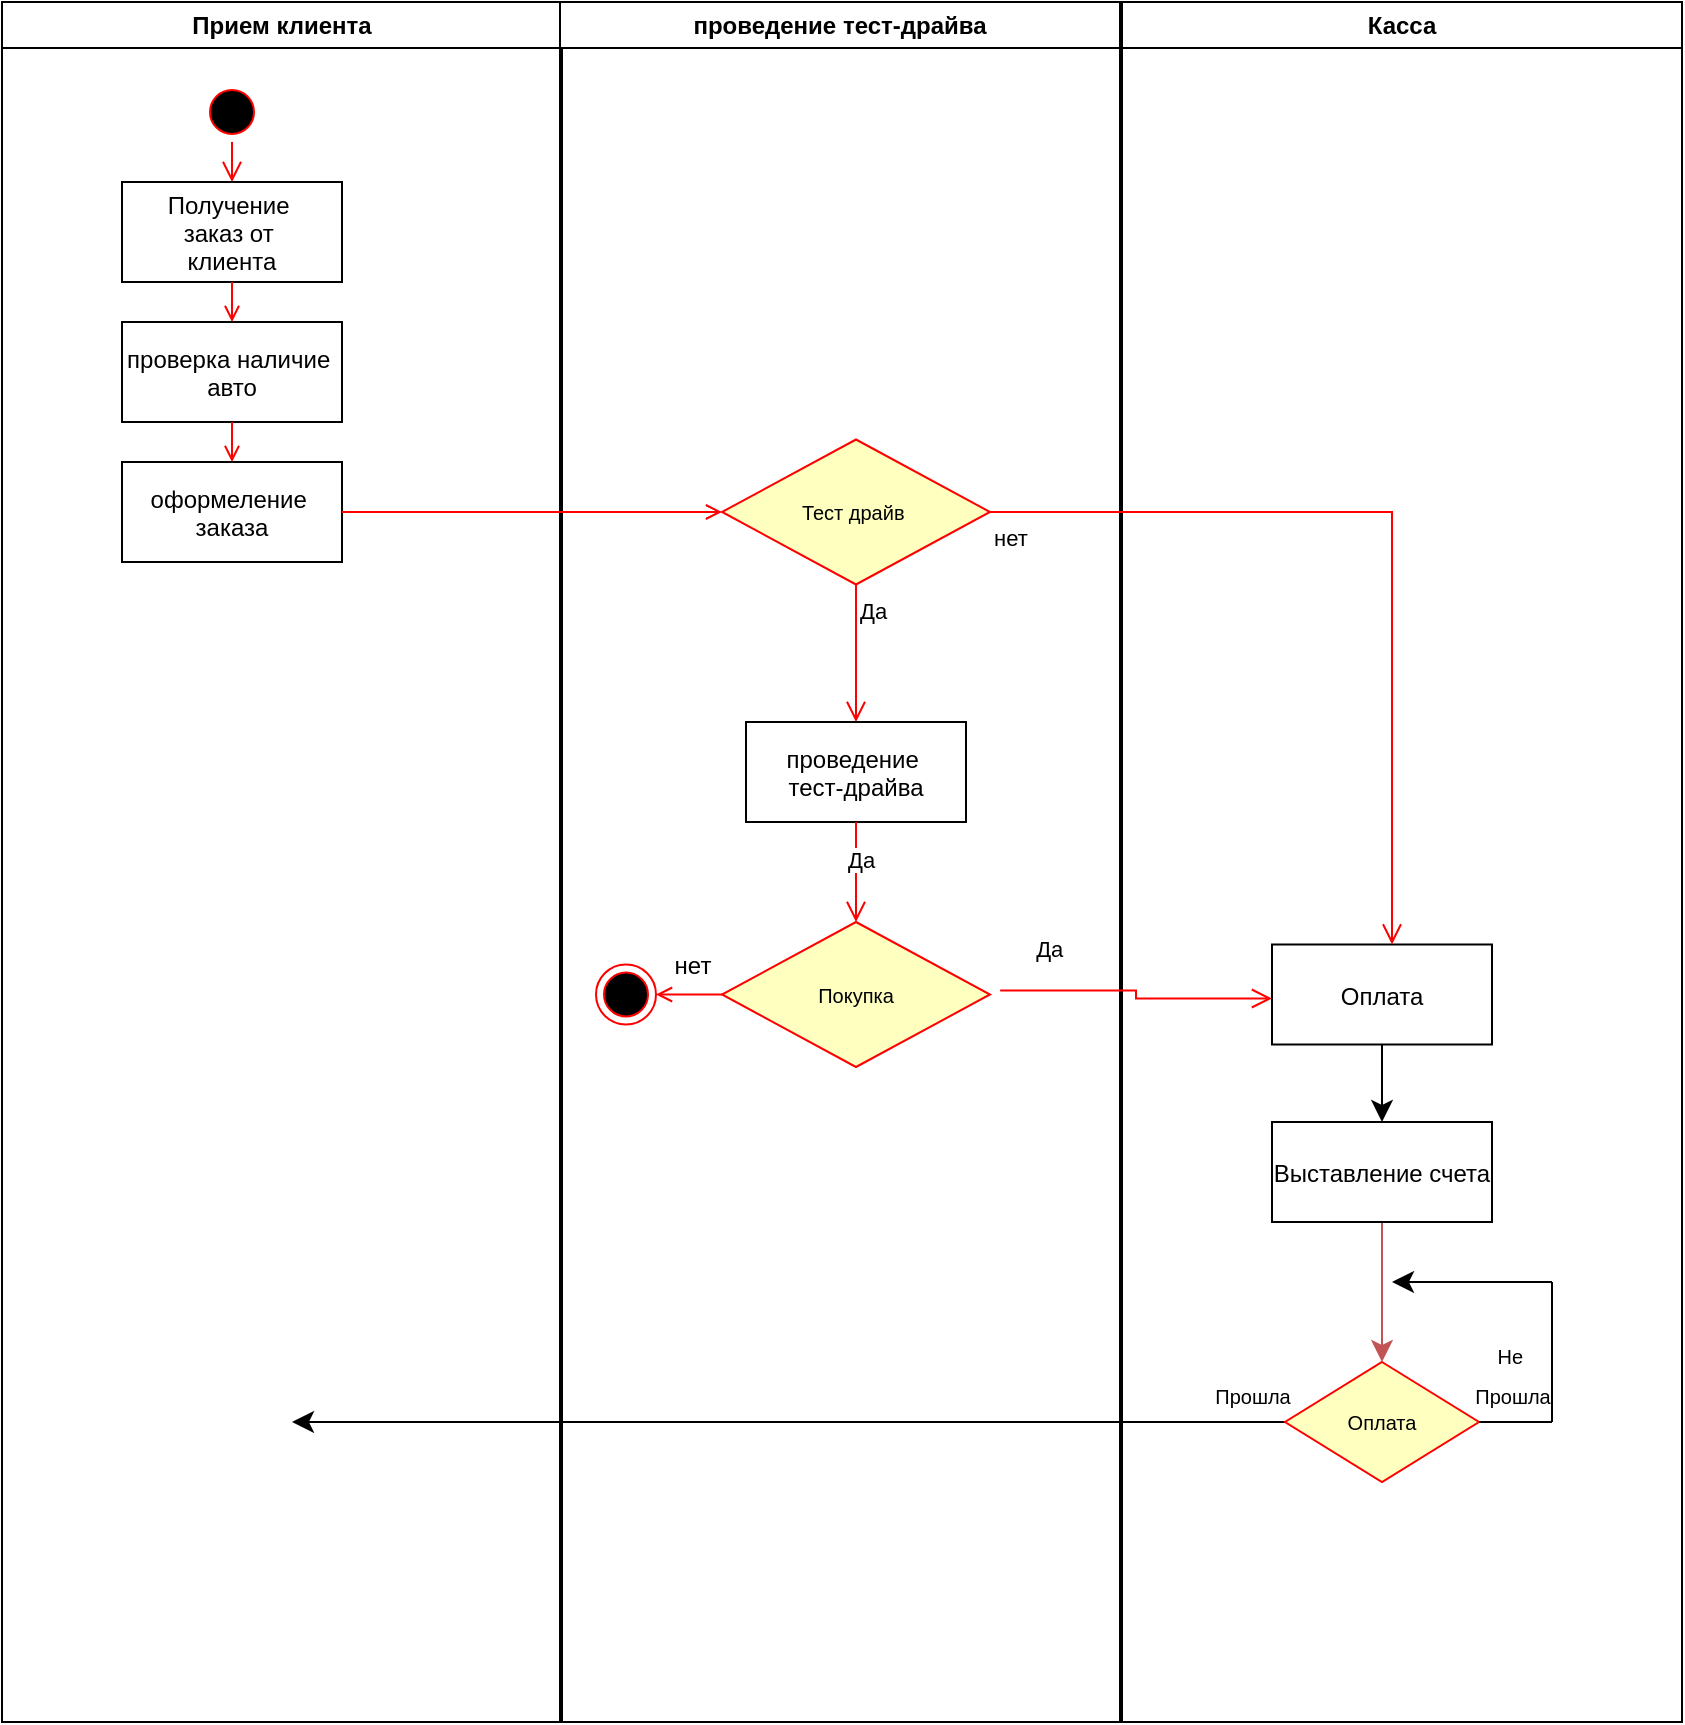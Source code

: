 <mxfile version="24.2.8" type="github" pages="2">
  <diagram name="Page-1" id="e7e014a7-5840-1c2e-5031-d8a46d1fe8dd">
    <mxGraphModel dx="1018" dy="630" grid="1" gridSize="10" guides="1" tooltips="1" connect="1" arrows="1" fold="1" page="1" pageScale="1" pageWidth="1169" pageHeight="826" background="none" math="0" shadow="0">
      <root>
        <mxCell id="0" />
        <mxCell id="1" parent="0" />
        <mxCell id="2" value="Прием клиента" style="swimlane;whiteSpace=wrap" parent="1" vertex="1">
          <mxGeometry x="25" y="110" width="280" height="860" as="geometry" />
        </mxCell>
        <mxCell id="5" value="" style="ellipse;shape=startState;fillColor=#000000;strokeColor=#ff0000;" parent="2" vertex="1">
          <mxGeometry x="100" y="40" width="30" height="30" as="geometry" />
        </mxCell>
        <mxCell id="6" value="" style="edgeStyle=elbowEdgeStyle;elbow=horizontal;verticalAlign=bottom;endArrow=open;endSize=8;strokeColor=#FF0000;endFill=1;rounded=0" parent="2" source="5" target="7" edge="1">
          <mxGeometry x="100" y="40" as="geometry">
            <mxPoint x="115" y="110" as="targetPoint" />
          </mxGeometry>
        </mxCell>
        <mxCell id="7" value="Получение &#xa;заказ от &#xa;клиента" style="" parent="2" vertex="1">
          <mxGeometry x="60" y="90" width="110" height="50" as="geometry" />
        </mxCell>
        <mxCell id="8" value="проверка наличие &#xa;авто" style="" parent="2" vertex="1">
          <mxGeometry x="60" y="160" width="110" height="50" as="geometry" />
        </mxCell>
        <mxCell id="9" value="" style="endArrow=open;strokeColor=#FF0000;endFill=1;rounded=0" parent="2" source="7" target="8" edge="1">
          <mxGeometry relative="1" as="geometry" />
        </mxCell>
        <mxCell id="10" value="оформеление &#xa;заказа" style="" parent="2" vertex="1">
          <mxGeometry x="60" y="230" width="110" height="50" as="geometry" />
        </mxCell>
        <mxCell id="11" value="" style="endArrow=open;strokeColor=#FF0000;endFill=1;rounded=0" parent="2" source="8" target="10" edge="1">
          <mxGeometry relative="1" as="geometry" />
        </mxCell>
        <mxCell id="3" value="проведение тест-драйва" style="swimlane;whiteSpace=wrap" parent="1" vertex="1">
          <mxGeometry x="304" y="110" width="280" height="860" as="geometry" />
        </mxCell>
        <mxCell id="21" value="Тест драйв " style="rhombus;fillColor=#ffffc0;strokeColor=#ff0000;fontSize=10;" parent="3" vertex="1">
          <mxGeometry x="81" y="218.75" width="134" height="72.5" as="geometry" />
        </mxCell>
        <mxCell id="23" value="Да " style="edgeStyle=elbowEdgeStyle;elbow=horizontal;align=left;verticalAlign=top;endArrow=open;endSize=8;strokeColor=#FF0000;endFill=1;rounded=0;entryX=0.5;entryY=0;entryDx=0;entryDy=0;" parent="3" source="21" target="_WSNN6Pf5bvZOzHEQaGi-44" edge="1">
          <mxGeometry x="-1" relative="1" as="geometry">
            <mxPoint x="147.8" y="338.33" as="targetPoint" />
            <mxPoint x="147.8" y="272.497" as="sourcePoint" />
          </mxGeometry>
        </mxCell>
        <mxCell id="_WSNN6Pf5bvZOzHEQaGi-44" value="проведение &#xa;тест-драйва" style="" vertex="1" parent="3">
          <mxGeometry x="93" y="360" width="110" height="50" as="geometry" />
        </mxCell>
        <mxCell id="_WSNN6Pf5bvZOzHEQaGi-46" value="Покупка" style="rhombus;fillColor=#ffffc0;strokeColor=#ff0000;fontSize=10;" vertex="1" parent="3">
          <mxGeometry x="81" y="460" width="134" height="72.5" as="geometry" />
        </mxCell>
        <mxCell id="_WSNN6Pf5bvZOzHEQaGi-48" value="Да " style="edgeStyle=elbowEdgeStyle;elbow=horizontal;align=left;verticalAlign=top;endArrow=open;endSize=8;strokeColor=#FF0000;endFill=1;rounded=0;entryX=0.5;entryY=0;entryDx=0;entryDy=0;exitX=0.5;exitY=1;exitDx=0;exitDy=0;" edge="1" parent="3" source="_WSNN6Pf5bvZOzHEQaGi-44" target="_WSNN6Pf5bvZOzHEQaGi-46">
          <mxGeometry x="1" y="-74" relative="1" as="geometry">
            <mxPoint x="166" y="479" as="targetPoint" />
            <mxPoint x="166" y="410" as="sourcePoint" />
            <mxPoint x="68" y="-44" as="offset" />
          </mxGeometry>
        </mxCell>
        <mxCell id="38" value="" style="ellipse;shape=endState;fillColor=#000000;strokeColor=#ff0000" parent="3" vertex="1">
          <mxGeometry x="18" y="481.25" width="30" height="30" as="geometry" />
        </mxCell>
        <mxCell id="39" value="" style="endArrow=open;strokeColor=#FF0000;endFill=1;rounded=0;exitX=0;exitY=0.5;exitDx=0;exitDy=0;" parent="3" source="_WSNN6Pf5bvZOzHEQaGi-46" target="38" edge="1">
          <mxGeometry relative="1" as="geometry">
            <mxPoint x="93" y="496.25" as="sourcePoint" />
          </mxGeometry>
        </mxCell>
        <mxCell id="_WSNN6Pf5bvZOzHEQaGi-50" value="нет" style="edgeLabel;html=1;align=center;verticalAlign=middle;resizable=0;points=[];fontSize=12;" vertex="1" connectable="0" parent="39">
          <mxGeometry x="-0.079" y="1" relative="1" as="geometry">
            <mxPoint y="-16" as="offset" />
          </mxGeometry>
        </mxCell>
        <mxCell id="_WSNN6Pf5bvZOzHEQaGi-57" style="edgeStyle=none;curved=1;rounded=0;orthogonalLoop=1;jettySize=auto;html=1;fontSize=12;startSize=8;endSize=8;exitX=0;exitY=0.5;exitDx=0;exitDy=0;" edge="1" parent="3" source="_WSNN6Pf5bvZOzHEQaGi-52">
          <mxGeometry relative="1" as="geometry">
            <mxPoint x="-134" y="710" as="targetPoint" />
            <mxPoint x="373.22" y="710" as="sourcePoint" />
          </mxGeometry>
        </mxCell>
        <mxCell id="4" value="Касса" style="swimlane;whiteSpace=wrap;startSize=23;" parent="1" vertex="1">
          <mxGeometry x="585" y="110" width="280" height="860" as="geometry" />
        </mxCell>
        <mxCell id="_WSNN6Pf5bvZOzHEQaGi-54" style="edgeStyle=none;curved=1;rounded=0;orthogonalLoop=1;jettySize=auto;html=1;fontSize=12;startSize=8;endSize=8;strokeColor=#c35454;exitX=0.5;exitY=1;exitDx=0;exitDy=0;" edge="1" parent="4" source="_WSNN6Pf5bvZOzHEQaGi-55" target="_WSNN6Pf5bvZOzHEQaGi-52">
          <mxGeometry relative="1" as="geometry">
            <mxPoint x="125" y="670" as="sourcePoint" />
          </mxGeometry>
        </mxCell>
        <mxCell id="_WSNN6Pf5bvZOzHEQaGi-56" style="edgeStyle=none;curved=1;rounded=0;orthogonalLoop=1;jettySize=auto;html=1;fontSize=12;startSize=8;endSize=8;" edge="1" parent="4" source="_WSNN6Pf5bvZOzHEQaGi-45" target="_WSNN6Pf5bvZOzHEQaGi-55">
          <mxGeometry relative="1" as="geometry" />
        </mxCell>
        <mxCell id="_WSNN6Pf5bvZOzHEQaGi-45" value="Оплата" style="" vertex="1" parent="4">
          <mxGeometry x="75" y="471.25" width="110" height="50" as="geometry" />
        </mxCell>
        <mxCell id="_WSNN6Pf5bvZOzHEQaGi-49" value="Да " style="edgeStyle=elbowEdgeStyle;elbow=horizontal;align=left;verticalAlign=top;endArrow=open;endSize=8;strokeColor=#FF0000;endFill=1;rounded=0;entryX=-0.037;entryY=0.575;entryDx=0;entryDy=0;entryPerimeter=0;" edge="1" parent="4">
          <mxGeometry x="-0.772" y="34" relative="1" as="geometry">
            <mxPoint x="75.0" y="498.25" as="targetPoint" />
            <mxPoint x="-60.93" y="494.25" as="sourcePoint" />
            <mxPoint as="offset" />
          </mxGeometry>
        </mxCell>
        <mxCell id="_WSNN6Pf5bvZOzHEQaGi-59" style="edgeStyle=none;curved=1;rounded=0;orthogonalLoop=1;jettySize=auto;html=1;fontSize=12;startSize=8;endSize=8;movable=1;resizable=1;rotatable=1;deletable=1;editable=1;locked=0;connectable=1;" edge="1" parent="4">
          <mxGeometry relative="1" as="geometry">
            <mxPoint x="135" y="640" as="targetPoint" />
            <mxPoint x="185" y="640" as="sourcePoint" />
          </mxGeometry>
        </mxCell>
        <mxCell id="_WSNN6Pf5bvZOzHEQaGi-52" value="Оплата" style="rhombus;fillColor=#ffffc0;strokeColor=#ff0000;fontSize=10;" vertex="1" parent="4">
          <mxGeometry x="81.5" y="680" width="97" height="60" as="geometry" />
        </mxCell>
        <mxCell id="_WSNN6Pf5bvZOzHEQaGi-55" value="Выставление счета" style="" vertex="1" parent="4">
          <mxGeometry x="75" y="560" width="110" height="50" as="geometry" />
        </mxCell>
        <mxCell id="_WSNN6Pf5bvZOzHEQaGi-62" value="" style="endArrow=none;html=1;rounded=0;fontSize=12;startSize=8;endSize=8;curved=1;exitX=1;exitY=0.5;exitDx=0;exitDy=0;" edge="1" parent="4" source="_WSNN6Pf5bvZOzHEQaGi-52">
          <mxGeometry width="50" height="50" relative="1" as="geometry">
            <mxPoint x="195" y="780" as="sourcePoint" />
            <mxPoint x="215" y="710" as="targetPoint" />
          </mxGeometry>
        </mxCell>
        <mxCell id="_WSNN6Pf5bvZOzHEQaGi-64" value="" style="endArrow=none;html=1;rounded=0;fontSize=12;startSize=8;endSize=8;curved=1;exitX=1;exitY=0.5;exitDx=0;exitDy=0;" edge="1" parent="4">
          <mxGeometry width="50" height="50" relative="1" as="geometry">
            <mxPoint x="185" y="640" as="sourcePoint" />
            <mxPoint x="215" y="640" as="targetPoint" />
          </mxGeometry>
        </mxCell>
        <mxCell id="_WSNN6Pf5bvZOzHEQaGi-63" value="" style="endArrow=none;html=1;rounded=0;fontSize=12;startSize=8;endSize=8;curved=1;" edge="1" parent="4">
          <mxGeometry width="50" height="50" relative="1" as="geometry">
            <mxPoint x="215" y="640" as="sourcePoint" />
            <mxPoint x="215" y="710" as="targetPoint" />
          </mxGeometry>
        </mxCell>
        <mxCell id="_WSNN6Pf5bvZOzHEQaGi-66" value="&lt;font style=&quot;font-size: 10px;&quot;&gt;Не&amp;nbsp;&lt;/font&gt;&lt;div&gt;&lt;font style=&quot;font-size: 10px;&quot;&gt;Прошла&lt;/font&gt;&lt;/div&gt;" style="text;html=1;align=center;verticalAlign=middle;resizable=0;points=[];autosize=1;strokeColor=none;fillColor=none;fontSize=16;" vertex="1" parent="4">
          <mxGeometry x="165" y="660" width="60" height="50" as="geometry" />
        </mxCell>
        <mxCell id="_WSNN6Pf5bvZOzHEQaGi-65" value="&lt;font style=&quot;font-size: 10px;&quot;&gt;Прошла&lt;/font&gt;" style="text;html=1;align=center;verticalAlign=middle;resizable=0;points=[];autosize=1;strokeColor=none;fillColor=none;fontSize=16;" vertex="1" parent="4">
          <mxGeometry x="35" y="680" width="60" height="30" as="geometry" />
        </mxCell>
        <mxCell id="20" value="" style="endArrow=open;strokeColor=#FF0000;endFill=1;rounded=0;entryX=0;entryY=0.5;entryDx=0;entryDy=0;" parent="1" source="10" target="21" edge="1">
          <mxGeometry relative="1" as="geometry">
            <mxPoint x="320" y="365" as="targetPoint" />
          </mxGeometry>
        </mxCell>
        <mxCell id="_WSNN6Pf5bvZOzHEQaGi-43" value="нет" style="edgeStyle=elbowEdgeStyle;elbow=horizontal;align=left;verticalAlign=top;endArrow=open;endSize=8;strokeColor=#FF0000;endFill=1;rounded=0;exitX=1;exitY=0.5;exitDx=0;exitDy=0;" edge="1" parent="1" source="21" target="_WSNN6Pf5bvZOzHEQaGi-45">
          <mxGeometry x="-1" relative="1" as="geometry">
            <mxPoint x="640" y="365" as="targetPoint" />
            <mxPoint x="517.328" y="367.43" as="sourcePoint" />
            <Array as="points">
              <mxPoint x="720" y="365" />
            </Array>
          </mxGeometry>
        </mxCell>
      </root>
    </mxGraphModel>
  </diagram>
  <diagram id="cDgqOTyA4imaNhEryB93" name="Page-2">
    <mxGraphModel dx="607" dy="756" grid="1" gridSize="10" guides="1" tooltips="1" connect="1" arrows="1" fold="1" page="1" pageScale="1" pageWidth="827" pageHeight="1169" math="0" shadow="0">
      <root>
        <mxCell id="0" />
        <mxCell id="1" parent="0" />
        <mxCell id="LrvDcHQCU69Who9CZvS7-1" value="" style="ellipse;fillColor=strokeColor;html=1;" parent="1" vertex="1">
          <mxGeometry x="374" y="10" width="30" height="30" as="geometry" />
        </mxCell>
        <mxCell id="LrvDcHQCU69Who9CZvS7-2" value="" style="ellipse;html=1;shape=endState;fillColor=strokeColor;" parent="1" vertex="1">
          <mxGeometry x="505" y="1080" width="30" height="30" as="geometry" />
        </mxCell>
        <mxCell id="LrvDcHQCU69Who9CZvS7-5" value="" style="endArrow=classic;html=1;rounded=0;exitX=0.5;exitY=1;exitDx=0;exitDy=0;" parent="1" source="LrvDcHQCU69Who9CZvS7-1" target="LrvDcHQCU69Who9CZvS7-6" edge="1">
          <mxGeometry width="50" height="50" relative="1" as="geometry">
            <mxPoint x="380" y="85" as="sourcePoint" />
            <mxPoint x="390" y="35" as="targetPoint" />
          </mxGeometry>
        </mxCell>
        <mxCell id="LrvDcHQCU69Who9CZvS7-6" value="Получение инфо об автомобиле&amp;nbsp;" style="rounded=1;whiteSpace=wrap;html=1;" parent="1" vertex="1">
          <mxGeometry x="329" y="95" width="120" height="60" as="geometry" />
        </mxCell>
        <mxCell id="LrvDcHQCU69Who9CZvS7-7" value="" style="endArrow=classic;html=1;rounded=0;exitX=0.5;exitY=1;exitDx=0;exitDy=0;entryX=0.5;entryY=0;entryDx=0;entryDy=0;" parent="1" source="LrvDcHQCU69Who9CZvS7-6" target="LrvDcHQCU69Who9CZvS7-9" edge="1">
          <mxGeometry width="50" height="50" relative="1" as="geometry">
            <mxPoint x="370" y="205" as="sourcePoint" />
            <mxPoint x="389" y="155" as="targetPoint" />
          </mxGeometry>
        </mxCell>
        <mxCell id="LrvDcHQCU69Who9CZvS7-35" style="edgeStyle=orthogonalEdgeStyle;rounded=0;orthogonalLoop=1;jettySize=auto;html=1;" parent="1" source="LrvDcHQCU69Who9CZvS7-8" target="LrvDcHQCU69Who9CZvS7-2" edge="1">
          <mxGeometry relative="1" as="geometry" />
        </mxCell>
        <mxCell id="LrvDcHQCU69Who9CZvS7-8" value="завершение операции" style="rounded=1;whiteSpace=wrap;html=1;" parent="1" vertex="1">
          <mxGeometry x="460" y="960" width="120" height="60" as="geometry" />
        </mxCell>
        <mxCell id="LrvDcHQCU69Who9CZvS7-34" style="edgeStyle=orthogonalEdgeStyle;rounded=0;orthogonalLoop=1;jettySize=auto;html=1;entryX=0.5;entryY=0;entryDx=0;entryDy=0;" parent="1" source="LrvDcHQCU69Who9CZvS7-9" target="LrvDcHQCU69Who9CZvS7-8" edge="1">
          <mxGeometry relative="1" as="geometry">
            <Array as="points">
              <mxPoint x="389" y="270" />
              <mxPoint x="520" y="270" />
            </Array>
          </mxGeometry>
        </mxCell>
        <mxCell id="LrvDcHQCU69Who9CZvS7-9" value="Н&lt;span style=&quot;background-color: initial;&quot;&gt;аличие авто&lt;/span&gt;" style="rounded=1;whiteSpace=wrap;html=1;" parent="1" vertex="1">
          <mxGeometry x="329" y="185" width="120" height="60" as="geometry" />
        </mxCell>
        <mxCell id="LrvDcHQCU69Who9CZvS7-10" value="Тест драйв автомобиля" style="rounded=1;whiteSpace=wrap;html=1;" parent="1" vertex="1">
          <mxGeometry x="180" y="315" width="120" height="60" as="geometry" />
        </mxCell>
        <mxCell id="LrvDcHQCU69Who9CZvS7-12" value="" style="endArrow=classic;html=1;rounded=0;exitX=0.5;exitY=1;exitDx=0;exitDy=0;entryX=0.5;entryY=0;entryDx=0;entryDy=0;" parent="1" source="LrvDcHQCU69Who9CZvS7-9" edge="1">
          <mxGeometry width="50" height="50" relative="1" as="geometry">
            <mxPoint x="389.5" y="215" as="sourcePoint" />
            <mxPoint x="241" y="315" as="targetPoint" />
            <Array as="points">
              <mxPoint x="390" y="270" />
              <mxPoint x="240" y="270" />
            </Array>
          </mxGeometry>
        </mxCell>
        <mxCell id="LrvDcHQCU69Who9CZvS7-13" value="" style="endArrow=classic;html=1;rounded=0;exitX=0.5;exitY=1;exitDx=0;exitDy=0;entryX=0.5;entryY=0;entryDx=0;entryDy=0;" parent="1" source="LrvDcHQCU69Who9CZvS7-10" target="LrvDcHQCU69Who9CZvS7-14" edge="1">
          <mxGeometry width="50" height="50" relative="1" as="geometry">
            <mxPoint x="210" y="485" as="sourcePoint" />
            <mxPoint x="240" y="435" as="targetPoint" />
          </mxGeometry>
        </mxCell>
        <mxCell id="LrvDcHQCU69Who9CZvS7-20" style="edgeStyle=orthogonalEdgeStyle;rounded=0;orthogonalLoop=1;jettySize=auto;html=1;entryX=0.5;entryY=0;entryDx=0;entryDy=0;" parent="1" target="LrvDcHQCU69Who9CZvS7-18" edge="1">
          <mxGeometry relative="1" as="geometry">
            <mxPoint x="240" y="475" as="sourcePoint" />
            <mxPoint x="344" y="580" as="targetPoint" />
            <Array as="points">
              <mxPoint x="240" y="515" />
              <mxPoint x="344" y="515" />
            </Array>
          </mxGeometry>
        </mxCell>
        <mxCell id="LrvDcHQCU69Who9CZvS7-14" value="Оплата" style="rounded=1;whiteSpace=wrap;html=1;" parent="1" vertex="1">
          <mxGeometry x="180" y="410" width="120" height="60" as="geometry" />
        </mxCell>
        <mxCell id="LrvDcHQCU69Who9CZvS7-25" style="edgeStyle=orthogonalEdgeStyle;rounded=0;orthogonalLoop=1;jettySize=auto;html=1;" parent="1" source="LrvDcHQCU69Who9CZvS7-16" target="LrvDcHQCU69Who9CZvS7-22" edge="1">
          <mxGeometry relative="1" as="geometry" />
        </mxCell>
        <mxCell id="LrvDcHQCU69Who9CZvS7-16" value="Ввод суммы и банковскую информацию" style="rounded=1;whiteSpace=wrap;html=1;" parent="1" vertex="1">
          <mxGeometry x="60" y="555" width="120" height="60" as="geometry" />
        </mxCell>
        <mxCell id="LrvDcHQCU69Who9CZvS7-17" value="" style="endArrow=classic;html=1;rounded=0;" parent="1" source="LrvDcHQCU69Who9CZvS7-14" target="LrvDcHQCU69Who9CZvS7-16" edge="1">
          <mxGeometry width="50" height="50" relative="1" as="geometry">
            <mxPoint x="240" y="470" as="sourcePoint" />
            <mxPoint x="120" y="555" as="targetPoint" />
            <Array as="points">
              <mxPoint x="240" y="515" />
              <mxPoint x="120" y="515" />
            </Array>
          </mxGeometry>
        </mxCell>
        <mxCell id="LrvDcHQCU69Who9CZvS7-28" style="edgeStyle=orthogonalEdgeStyle;rounded=0;orthogonalLoop=1;jettySize=auto;html=1;" parent="1" source="LrvDcHQCU69Who9CZvS7-18" target="LrvDcHQCU69Who9CZvS7-21" edge="1">
          <mxGeometry relative="1" as="geometry">
            <Array as="points">
              <mxPoint x="344" y="730" />
              <mxPoint x="230" y="730" />
            </Array>
          </mxGeometry>
        </mxCell>
        <mxCell id="LrvDcHQCU69Who9CZvS7-18" value="ввод суммы оплаты" style="rounded=1;whiteSpace=wrap;html=1;" parent="1" vertex="1">
          <mxGeometry x="284" y="555" width="120" height="60" as="geometry" />
        </mxCell>
        <mxCell id="LrvDcHQCU69Who9CZvS7-21" value="Вывод информации о транзакции" style="rounded=1;whiteSpace=wrap;html=1;" parent="1" vertex="1">
          <mxGeometry x="170" y="760" width="120" height="60" as="geometry" />
        </mxCell>
        <mxCell id="LrvDcHQCU69Who9CZvS7-26" style="edgeStyle=orthogonalEdgeStyle;rounded=0;orthogonalLoop=1;jettySize=auto;html=1;" parent="1" source="LrvDcHQCU69Who9CZvS7-22" target="LrvDcHQCU69Who9CZvS7-21" edge="1">
          <mxGeometry relative="1" as="geometry">
            <Array as="points">
              <mxPoint x="120" y="730" />
              <mxPoint x="230" y="730" />
            </Array>
          </mxGeometry>
        </mxCell>
        <mxCell id="LrvDcHQCU69Who9CZvS7-22" value="Подверждение операции от банка" style="rounded=1;whiteSpace=wrap;html=1;" parent="1" vertex="1">
          <mxGeometry x="60" y="650" width="120" height="60" as="geometry" />
        </mxCell>
        <mxCell id="LrvDcHQCU69Who9CZvS7-23" value="При оплате безналиными" style="text;html=1;align=center;verticalAlign=middle;whiteSpace=wrap;rounded=0;" parent="1" vertex="1">
          <mxGeometry x="50" y="475" width="140" height="30" as="geometry" />
        </mxCell>
        <mxCell id="LrvDcHQCU69Who9CZvS7-24" value="При оплате&lt;div&gt;налиными&lt;/div&gt;" style="text;html=1;align=center;verticalAlign=middle;whiteSpace=wrap;rounded=0;" parent="1" vertex="1">
          <mxGeometry x="274" y="475" width="140" height="30" as="geometry" />
        </mxCell>
        <mxCell id="LrvDcHQCU69Who9CZvS7-29" value="покупка и&lt;div&gt;&amp;nbsp;получение чек&lt;/div&gt;" style="rounded=1;whiteSpace=wrap;html=1;" parent="1" vertex="1">
          <mxGeometry x="170" y="860" width="120" height="60" as="geometry" />
        </mxCell>
        <mxCell id="LrvDcHQCU69Who9CZvS7-31" value="" style="endArrow=classic;html=1;rounded=0;exitX=0.5;exitY=1;exitDx=0;exitDy=0;" parent="1" source="LrvDcHQCU69Who9CZvS7-21" edge="1">
          <mxGeometry width="50" height="50" relative="1" as="geometry">
            <mxPoint x="200" y="900" as="sourcePoint" />
            <mxPoint x="230" y="860" as="targetPoint" />
          </mxGeometry>
        </mxCell>
        <mxCell id="LrvDcHQCU69Who9CZvS7-36" style="edgeStyle=orthogonalEdgeStyle;rounded=0;orthogonalLoop=1;jettySize=auto;html=1;" parent="1" source="LrvDcHQCU69Who9CZvS7-32" target="LrvDcHQCU69Who9CZvS7-8" edge="1">
          <mxGeometry relative="1" as="geometry" />
        </mxCell>
        <mxCell id="LrvDcHQCU69Who9CZvS7-32" value="покупка и&lt;div&gt;&amp;nbsp;получение чек&lt;/div&gt;" style="rounded=1;whiteSpace=wrap;html=1;" parent="1" vertex="1">
          <mxGeometry x="170" y="960" width="120" height="60" as="geometry" />
        </mxCell>
        <mxCell id="LrvDcHQCU69Who9CZvS7-33" value="" style="endArrow=classic;html=1;rounded=0;exitX=0.5;exitY=1;exitDx=0;exitDy=0;entryX=0.5;entryY=0;entryDx=0;entryDy=0;" parent="1" source="LrvDcHQCU69Who9CZvS7-29" target="LrvDcHQCU69Who9CZvS7-32" edge="1">
          <mxGeometry width="50" height="50" relative="1" as="geometry">
            <mxPoint x="110" y="1000" as="sourcePoint" />
            <mxPoint x="160" y="950" as="targetPoint" />
          </mxGeometry>
        </mxCell>
      </root>
    </mxGraphModel>
  </diagram>
</mxfile>
